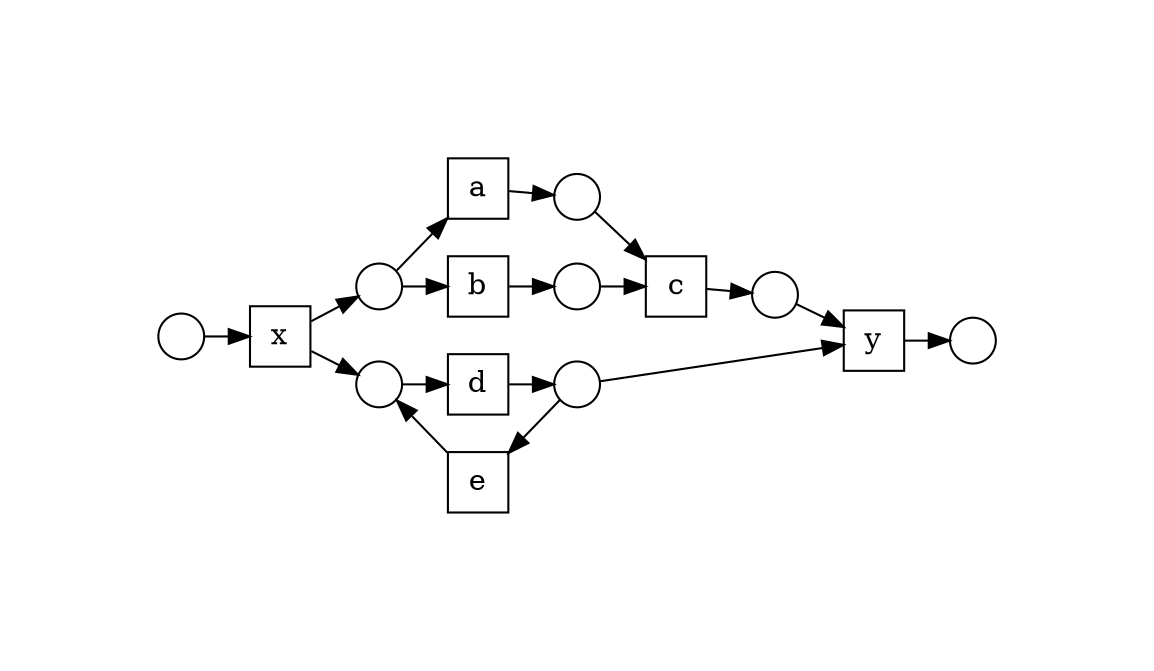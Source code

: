 digraph G {
  rankdir=LR;
  center=true; margin=1; 
  ranksep=0.3;
  subgraph place {
     node [shape=circle,fixedsize=true,label="", height=.3,width=.3];
     i1, i, o, p1,p2,p5,p6,p7;
  }
  subgraph transitions {
      node [shape=rect,height=0.4,width=.4];
      x, y, a,b,c,d, e;
  }
    
  i->a->p1->c->p7;
  i->b->p2->c;
      
  i1->x->{i,p5};
  p5->d->p6->e->p5;

  {p6,p7}->y->o;

  {rank=same; d;e;}

}
